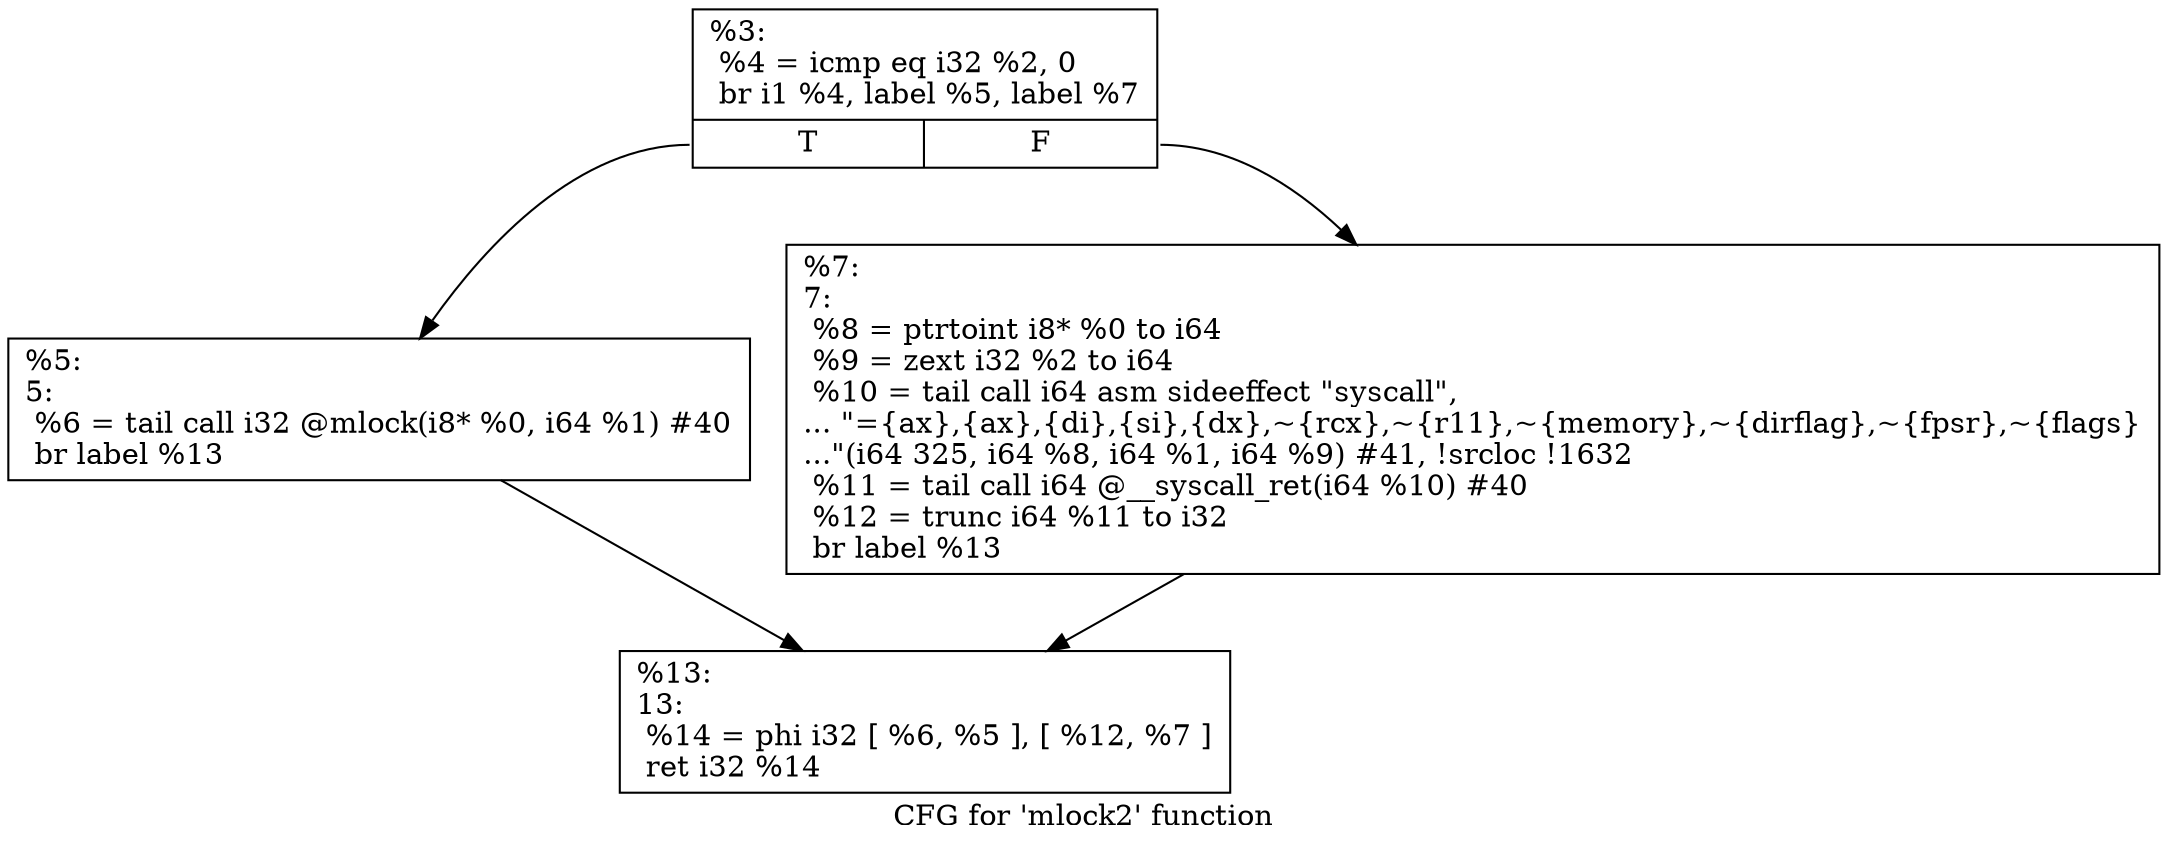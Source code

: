 digraph "CFG for 'mlock2' function" {
	label="CFG for 'mlock2' function";

	Node0x1da1090 [shape=record,label="{%3:\l  %4 = icmp eq i32 %2, 0\l  br i1 %4, label %5, label %7\l|{<s0>T|<s1>F}}"];
	Node0x1da1090:s0 -> Node0x1da1cf0;
	Node0x1da1090:s1 -> Node0x1da1d40;
	Node0x1da1cf0 [shape=record,label="{%5:\l5:                                                \l  %6 = tail call i32 @mlock(i8* %0, i64 %1) #40\l  br label %13\l}"];
	Node0x1da1cf0 -> Node0x1da1d90;
	Node0x1da1d40 [shape=record,label="{%7:\l7:                                                \l  %8 = ptrtoint i8* %0 to i64\l  %9 = zext i32 %2 to i64\l  %10 = tail call i64 asm sideeffect \"syscall\",\l... \"=\{ax\},\{ax\},\{di\},\{si\},\{dx\},~\{rcx\},~\{r11\},~\{memory\},~\{dirflag\},~\{fpsr\},~\{flags\}\l...\"(i64 325, i64 %8, i64 %1, i64 %9) #41, !srcloc !1632\l  %11 = tail call i64 @__syscall_ret(i64 %10) #40\l  %12 = trunc i64 %11 to i32\l  br label %13\l}"];
	Node0x1da1d40 -> Node0x1da1d90;
	Node0x1da1d90 [shape=record,label="{%13:\l13:                                               \l  %14 = phi i32 [ %6, %5 ], [ %12, %7 ]\l  ret i32 %14\l}"];
}
